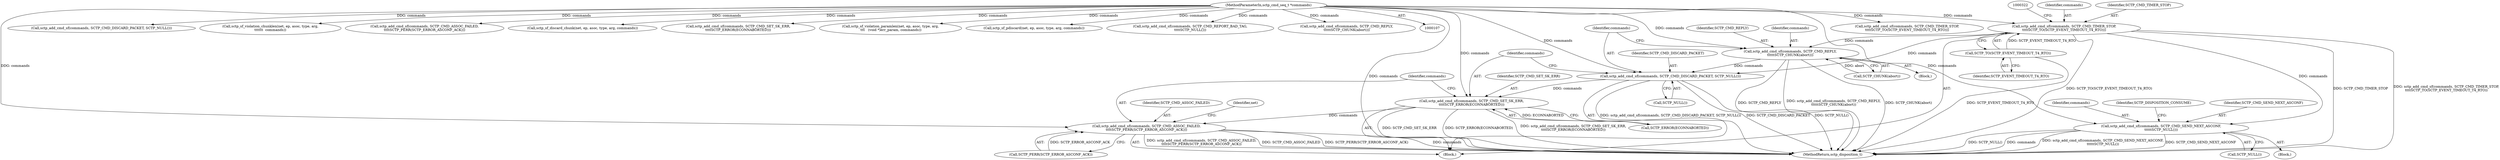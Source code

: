 digraph "0_linux_9de7922bc709eee2f609cd01d98aaedc4cf5ea74_2@pointer" {
"1000313" [label="(Call,sctp_add_cmd_sf(commands, SCTP_CMD_TIMER_STOP,\n\t\t\t\tSCTP_TO(SCTP_EVENT_TIMEOUT_T4_RTO)))"];
"1000113" [label="(MethodParameterIn,sctp_cmd_seq_t *commands)"];
"1000316" [label="(Call,SCTP_TO(SCTP_EVENT_TIMEOUT_T4_RTO))"];
"1000326" [label="(Call,sctp_add_cmd_sf(commands, SCTP_CMD_SEND_NEXT_ASCONF,\n\t\t\t\t\tSCTP_NULL()))"];
"1000346" [label="(Call,sctp_add_cmd_sf(commands, SCTP_CMD_REPLY,\n\t\t\t\t\tSCTP_CHUNK(abort)))"];
"1000351" [label="(Call,sctp_add_cmd_sf(commands, SCTP_CMD_DISCARD_PACKET, SCTP_NULL()))"];
"1000355" [label="(Call,sctp_add_cmd_sf(commands, SCTP_CMD_SET_SK_ERR,\n\t\t\t\tSCTP_ERROR(ECONNABORTED)))"];
"1000360" [label="(Call,sctp_add_cmd_sf(commands, SCTP_CMD_ASSOC_FAILED,\n\t\t\t\tSCTP_PERR(SCTP_ERROR_ASCONF_ACK)))"];
"1000346" [label="(Call,sctp_add_cmd_sf(commands, SCTP_CMD_REPLY,\n\t\t\t\t\tSCTP_CHUNK(abort)))"];
"1000349" [label="(Call,SCTP_CHUNK(abort))"];
"1000354" [label="(Call,SCTP_NULL())"];
"1000277" [label="(Call,sctp_add_cmd_sf(commands, SCTP_CMD_TIMER_STOP,\n\t\t\t\tSCTP_TO(SCTP_EVENT_TIMEOUT_T4_RTO)))"];
"1000313" [label="(Call,sctp_add_cmd_sf(commands, SCTP_CMD_TIMER_STOP,\n\t\t\t\tSCTP_TO(SCTP_EVENT_TIMEOUT_T4_RTO)))"];
"1000360" [label="(Call,sctp_add_cmd_sf(commands, SCTP_CMD_ASSOC_FAILED,\n\t\t\t\tSCTP_PERR(SCTP_ERROR_ASCONF_ACK)))"];
"1000282" [label="(Call,sctp_add_cmd_sf(commands, SCTP_CMD_DISCARD_PACKET, SCTP_NULL()))"];
"1000329" [label="(Call,SCTP_NULL())"];
"1000317" [label="(Identifier,SCTP_EVENT_TIMEOUT_T4_RTO)"];
"1000363" [label="(Call,SCTP_PERR(SCTP_ERROR_ASCONF_ACK))"];
"1000352" [label="(Identifier,commands)"];
"1000113" [label="(MethodParameterIn,sctp_cmd_seq_t *commands)"];
"1000326" [label="(Call,sctp_add_cmd_sf(commands, SCTP_CMD_SEND_NEXT_ASCONF,\n\t\t\t\t\tSCTP_NULL()))"];
"1000178" [label="(Call,sctp_sf_violation_chunklen(net, ep, asoc, type, arg,\n\t\t\t\t\t\t  commands))"];
"1000291" [label="(Call,sctp_add_cmd_sf(commands, SCTP_CMD_ASSOC_FAILED,\n\t\t\t\tSCTP_PERR(SCTP_ERROR_ASCONF_ACK)))"];
"1000358" [label="(Call,SCTP_ERROR(ECONNABORTED))"];
"1000164" [label="(Call,sctp_sf_discard_chunk(net, ep, asoc, type, arg, commands))"];
"1000314" [label="(Identifier,commands)"];
"1000375" [label="(MethodReturn,sctp_disposition_t)"];
"1000351" [label="(Call,sctp_add_cmd_sf(commands, SCTP_CMD_DISCARD_PACKET, SCTP_NULL()))"];
"1000325" [label="(Block,)"];
"1000357" [label="(Identifier,SCTP_CMD_SET_SK_ERR)"];
"1000356" [label="(Identifier,commands)"];
"1000286" [label="(Call,sctp_add_cmd_sf(commands, SCTP_CMD_SET_SK_ERR,\n\t\t\t\tSCTP_ERROR(ECONNABORTED)))"];
"1000209" [label="(Call,sctp_sf_violation_paramlen(net, ep, asoc, type, arg,\n \t\t\t   (void *)err_param, commands))"];
"1000353" [label="(Identifier,SCTP_CMD_DISCARD_PACKET)"];
"1000355" [label="(Call,sctp_add_cmd_sf(commands, SCTP_CMD_SET_SK_ERR,\n\t\t\t\tSCTP_ERROR(ECONNABORTED)))"];
"1000312" [label="(Block,)"];
"1000144" [label="(Call,sctp_sf_pdiscard(net, ep, asoc, type, arg, commands))"];
"1000315" [label="(Identifier,SCTP_CMD_TIMER_STOP)"];
"1000139" [label="(Call,sctp_add_cmd_sf(commands, SCTP_CMD_REPORT_BAD_TAG,\n\t\t\t\tSCTP_NULL()))"];
"1000347" [label="(Identifier,commands)"];
"1000361" [label="(Identifier,commands)"];
"1000348" [label="(Identifier,SCTP_CMD_REPLY)"];
"1000272" [label="(Call,sctp_add_cmd_sf(commands, SCTP_CMD_REPLY,\n\t\t\t\t\tSCTP_CHUNK(abort)))"];
"1000316" [label="(Call,SCTP_TO(SCTP_EVENT_TIMEOUT_T4_RTO))"];
"1000341" [label="(Block,)"];
"1000328" [label="(Identifier,SCTP_CMD_SEND_NEXT_ASCONF)"];
"1000366" [label="(Identifier,net)"];
"1000327" [label="(Identifier,commands)"];
"1000331" [label="(Identifier,SCTP_DISPOSITION_CONSUME)"];
"1000362" [label="(Identifier,SCTP_CMD_ASSOC_FAILED)"];
"1000313" -> "1000312"  [label="AST: "];
"1000313" -> "1000316"  [label="CFG: "];
"1000314" -> "1000313"  [label="AST: "];
"1000315" -> "1000313"  [label="AST: "];
"1000316" -> "1000313"  [label="AST: "];
"1000322" -> "1000313"  [label="CFG: "];
"1000313" -> "1000375"  [label="DDG: SCTP_CMD_TIMER_STOP"];
"1000313" -> "1000375"  [label="DDG: SCTP_TO(SCTP_EVENT_TIMEOUT_T4_RTO)"];
"1000313" -> "1000375"  [label="DDG: sctp_add_cmd_sf(commands, SCTP_CMD_TIMER_STOP,\n\t\t\t\tSCTP_TO(SCTP_EVENT_TIMEOUT_T4_RTO))"];
"1000113" -> "1000313"  [label="DDG: commands"];
"1000316" -> "1000313"  [label="DDG: SCTP_EVENT_TIMEOUT_T4_RTO"];
"1000313" -> "1000326"  [label="DDG: commands"];
"1000313" -> "1000346"  [label="DDG: commands"];
"1000313" -> "1000351"  [label="DDG: commands"];
"1000113" -> "1000107"  [label="AST: "];
"1000113" -> "1000375"  [label="DDG: commands"];
"1000113" -> "1000139"  [label="DDG: commands"];
"1000113" -> "1000144"  [label="DDG: commands"];
"1000113" -> "1000164"  [label="DDG: commands"];
"1000113" -> "1000178"  [label="DDG: commands"];
"1000113" -> "1000209"  [label="DDG: commands"];
"1000113" -> "1000272"  [label="DDG: commands"];
"1000113" -> "1000277"  [label="DDG: commands"];
"1000113" -> "1000282"  [label="DDG: commands"];
"1000113" -> "1000286"  [label="DDG: commands"];
"1000113" -> "1000291"  [label="DDG: commands"];
"1000113" -> "1000326"  [label="DDG: commands"];
"1000113" -> "1000346"  [label="DDG: commands"];
"1000113" -> "1000351"  [label="DDG: commands"];
"1000113" -> "1000355"  [label="DDG: commands"];
"1000113" -> "1000360"  [label="DDG: commands"];
"1000316" -> "1000317"  [label="CFG: "];
"1000317" -> "1000316"  [label="AST: "];
"1000316" -> "1000375"  [label="DDG: SCTP_EVENT_TIMEOUT_T4_RTO"];
"1000326" -> "1000325"  [label="AST: "];
"1000326" -> "1000329"  [label="CFG: "];
"1000327" -> "1000326"  [label="AST: "];
"1000328" -> "1000326"  [label="AST: "];
"1000329" -> "1000326"  [label="AST: "];
"1000331" -> "1000326"  [label="CFG: "];
"1000326" -> "1000375"  [label="DDG: sctp_add_cmd_sf(commands, SCTP_CMD_SEND_NEXT_ASCONF,\n\t\t\t\t\tSCTP_NULL())"];
"1000326" -> "1000375"  [label="DDG: SCTP_CMD_SEND_NEXT_ASCONF"];
"1000326" -> "1000375"  [label="DDG: SCTP_NULL()"];
"1000326" -> "1000375"  [label="DDG: commands"];
"1000346" -> "1000341"  [label="AST: "];
"1000346" -> "1000349"  [label="CFG: "];
"1000347" -> "1000346"  [label="AST: "];
"1000348" -> "1000346"  [label="AST: "];
"1000349" -> "1000346"  [label="AST: "];
"1000352" -> "1000346"  [label="CFG: "];
"1000346" -> "1000375"  [label="DDG: SCTP_CHUNK(abort)"];
"1000346" -> "1000375"  [label="DDG: SCTP_CMD_REPLY"];
"1000346" -> "1000375"  [label="DDG: sctp_add_cmd_sf(commands, SCTP_CMD_REPLY,\n\t\t\t\t\tSCTP_CHUNK(abort))"];
"1000349" -> "1000346"  [label="DDG: abort"];
"1000346" -> "1000351"  [label="DDG: commands"];
"1000351" -> "1000312"  [label="AST: "];
"1000351" -> "1000354"  [label="CFG: "];
"1000352" -> "1000351"  [label="AST: "];
"1000353" -> "1000351"  [label="AST: "];
"1000354" -> "1000351"  [label="AST: "];
"1000356" -> "1000351"  [label="CFG: "];
"1000351" -> "1000375"  [label="DDG: sctp_add_cmd_sf(commands, SCTP_CMD_DISCARD_PACKET, SCTP_NULL())"];
"1000351" -> "1000375"  [label="DDG: SCTP_CMD_DISCARD_PACKET"];
"1000351" -> "1000375"  [label="DDG: SCTP_NULL()"];
"1000351" -> "1000355"  [label="DDG: commands"];
"1000355" -> "1000312"  [label="AST: "];
"1000355" -> "1000358"  [label="CFG: "];
"1000356" -> "1000355"  [label="AST: "];
"1000357" -> "1000355"  [label="AST: "];
"1000358" -> "1000355"  [label="AST: "];
"1000361" -> "1000355"  [label="CFG: "];
"1000355" -> "1000375"  [label="DDG: SCTP_CMD_SET_SK_ERR"];
"1000355" -> "1000375"  [label="DDG: SCTP_ERROR(ECONNABORTED)"];
"1000355" -> "1000375"  [label="DDG: sctp_add_cmd_sf(commands, SCTP_CMD_SET_SK_ERR,\n\t\t\t\tSCTP_ERROR(ECONNABORTED))"];
"1000358" -> "1000355"  [label="DDG: ECONNABORTED"];
"1000355" -> "1000360"  [label="DDG: commands"];
"1000360" -> "1000312"  [label="AST: "];
"1000360" -> "1000363"  [label="CFG: "];
"1000361" -> "1000360"  [label="AST: "];
"1000362" -> "1000360"  [label="AST: "];
"1000363" -> "1000360"  [label="AST: "];
"1000366" -> "1000360"  [label="CFG: "];
"1000360" -> "1000375"  [label="DDG: commands"];
"1000360" -> "1000375"  [label="DDG: sctp_add_cmd_sf(commands, SCTP_CMD_ASSOC_FAILED,\n\t\t\t\tSCTP_PERR(SCTP_ERROR_ASCONF_ACK))"];
"1000360" -> "1000375"  [label="DDG: SCTP_CMD_ASSOC_FAILED"];
"1000360" -> "1000375"  [label="DDG: SCTP_PERR(SCTP_ERROR_ASCONF_ACK)"];
"1000363" -> "1000360"  [label="DDG: SCTP_ERROR_ASCONF_ACK"];
}
